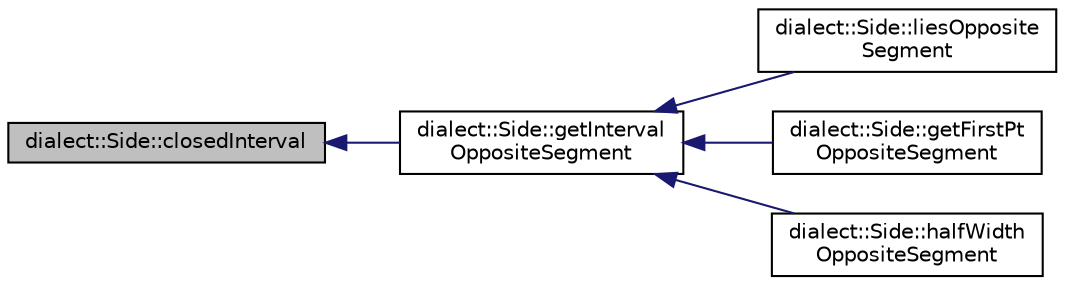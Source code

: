 digraph "dialect::Side::closedInterval"
{
  edge [fontname="Helvetica",fontsize="10",labelfontname="Helvetica",labelfontsize="10"];
  node [fontname="Helvetica",fontsize="10",shape=record];
  rankdir="LR";
  Node4 [label="dialect::Side::closedInterval",height=0.2,width=0.4,color="black", fillcolor="grey75", style="filled", fontcolor="black"];
  Node4 -> Node5 [dir="back",color="midnightblue",fontsize="10",style="solid",fontname="Helvetica"];
  Node5 [label="dialect::Side::getInterval\lOppositeSegment",height=0.2,width=0.4,color="black", fillcolor="white", style="filled",URL="$classdialect_1_1Side.html#ab138883aeb6afe0b0456fe5fa6bcea02",tooltip="Compute the closed interval [a, b] that is the intersection of this Side&#39;s closed interval with that ..."];
  Node5 -> Node6 [dir="back",color="midnightblue",fontsize="10",style="solid",fontname="Helvetica"];
  Node6 [label="dialect::Side::liesOpposite\lSegment",height=0.2,width=0.4,color="black", fillcolor="white", style="filled",URL="$classdialect_1_1Side.html#a7de9e54594045932fa8ed3d0d5956301",tooltip="Check whether the closed interval spanned by this Side runs in the same dimension as a given line seg..."];
  Node5 -> Node7 [dir="back",color="midnightblue",fontsize="10",style="solid",fontname="Helvetica"];
  Node7 [label="dialect::Side::getFirstPt\lOppositeSegment",height=0.2,width=0.4,color="black", fillcolor="white", style="filled",URL="$classdialect_1_1Side.html#a8cf5e3020fc793ef8c8ca4f725d48762",tooltip="Compute the first point of the interval of this Side that lies opposite a given line segment..."];
  Node5 -> Node8 [dir="back",color="midnightblue",fontsize="10",style="solid",fontname="Helvetica"];
  Node8 [label="dialect::Side::halfWidth\lOppositeSegment",height=0.2,width=0.4,color="black", fillcolor="white", style="filled",URL="$classdialect_1_1Side.html#ae6962a3e7738090f206a3222aec98653",tooltip="Given a LineSegment, find that portion of this Side that lies opposite it, (if any) and report the ma..."];
}
